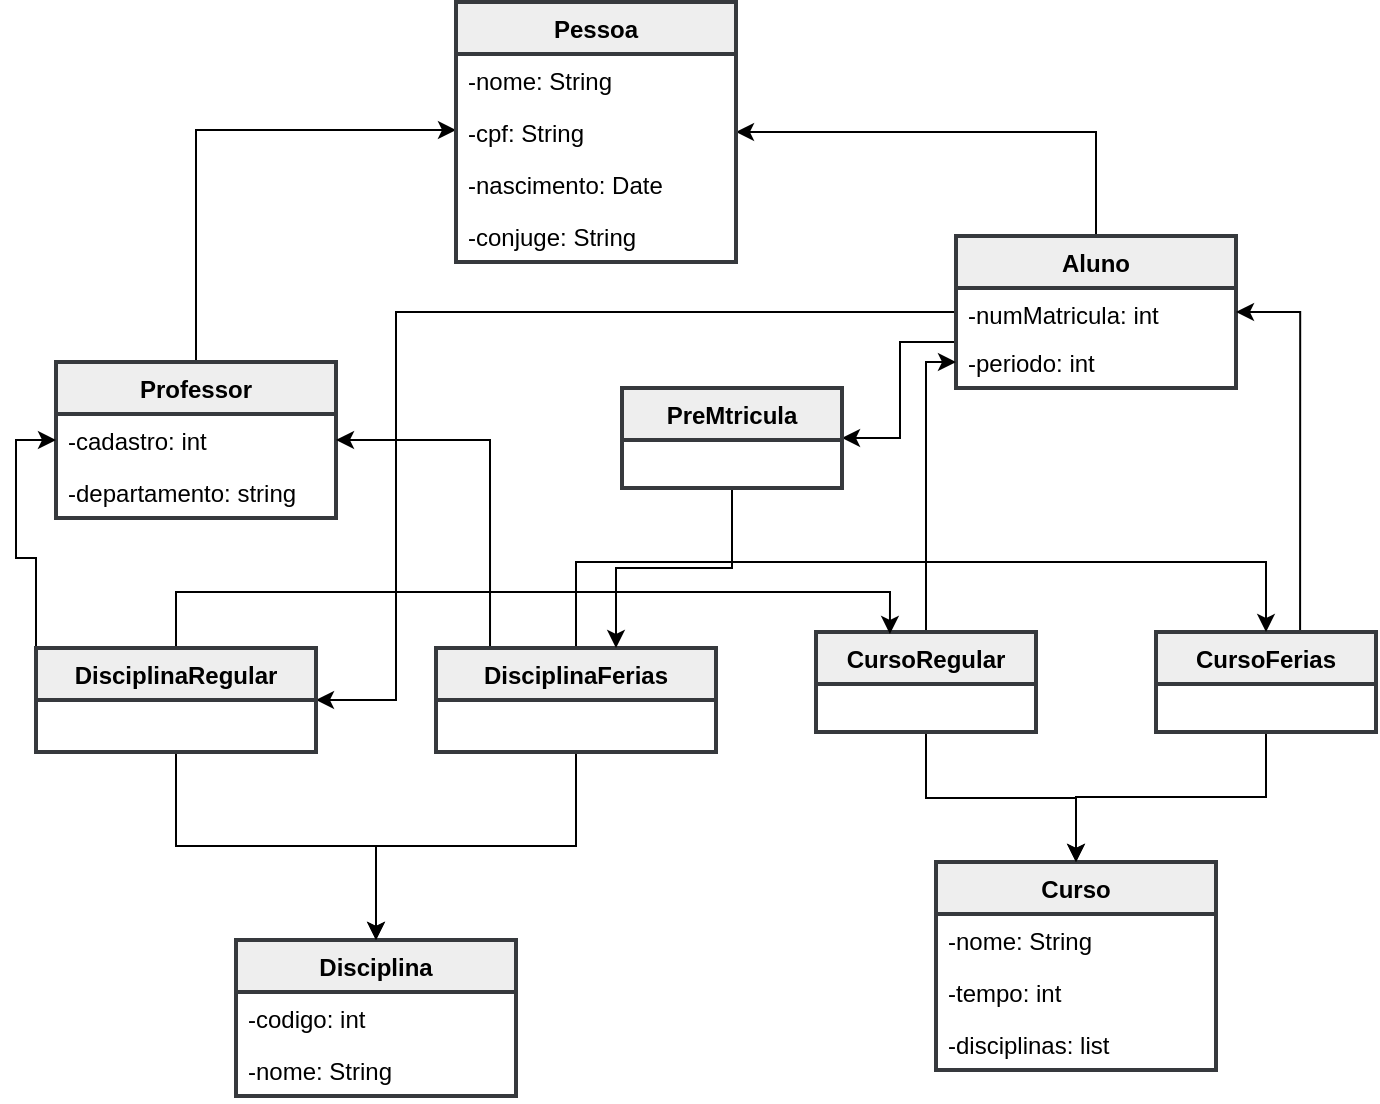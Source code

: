 <mxfile version="10.6.3" type="device"><diagram id="-8iwzy2ZUvf5nMvo5EFF" name="Page-1"><mxGraphModel dx="840" dy="484" grid="1" gridSize="10" guides="1" tooltips="1" connect="0" arrows="1" fold="1" page="1" pageScale="1" pageWidth="827" pageHeight="1169" math="0" shadow="0"><root><mxCell id="0"/><mxCell id="1" parent="0"/><mxCell id="f40OJxHIqpnGcaHtB4lI-94" value="" style="edgeStyle=orthogonalEdgeStyle;rounded=0;orthogonalLoop=1;jettySize=auto;html=1;entryX=0;entryY=0.462;entryDx=0;entryDy=0;entryPerimeter=0;" edge="1" parent="1" source="f40OJxHIqpnGcaHtB4lI-38" target="f40OJxHIqpnGcaHtB4lI-61"><mxGeometry relative="1" as="geometry"><mxPoint x="290" y="130" as="targetPoint"/></mxGeometry></mxCell><mxCell id="f40OJxHIqpnGcaHtB4lI-38" value="Professor" style="swimlane;fontStyle=1;childLayout=stackLayout;horizontal=1;startSize=26;horizontalStack=0;resizeParent=1;resizeParentMax=0;resizeLast=0;collapsible=1;marginBottom=0;strokeWidth=2;perimeterSpacing=0;shadow=0;rounded=0;comic=0;glass=0;labelBackgroundColor=none;fillColor=#eeeeee;strokeColor=#36393d;" vertex="1" parent="1"><mxGeometry x="130" y="230" width="140" height="78" as="geometry"><mxRectangle x="40" y="80" width="80" height="26" as="alternateBounds"/></mxGeometry></mxCell><mxCell id="f40OJxHIqpnGcaHtB4lI-39" value="-cadastro: int" style="text;strokeColor=none;fillColor=none;align=left;verticalAlign=top;spacingLeft=4;spacingRight=4;overflow=hidden;rotatable=0;points=[[0,0.5],[1,0.5]];portConstraint=eastwest;" vertex="1" parent="f40OJxHIqpnGcaHtB4lI-38"><mxGeometry y="26" width="140" height="26" as="geometry"/></mxCell><mxCell id="f40OJxHIqpnGcaHtB4lI-40" value="-departamento: string" style="text;strokeColor=none;fillColor=none;align=left;verticalAlign=top;spacingLeft=4;spacingRight=4;overflow=hidden;rotatable=0;points=[[0,0.5],[1,0.5]];portConstraint=eastwest;" vertex="1" parent="f40OJxHIqpnGcaHtB4lI-38"><mxGeometry y="52" width="140" height="26" as="geometry"/></mxCell><mxCell id="f40OJxHIqpnGcaHtB4lI-88" value="" style="edgeStyle=orthogonalEdgeStyle;rounded=0;orthogonalLoop=1;jettySize=auto;html=1;" edge="1" parent="1" source="f40OJxHIqpnGcaHtB4lI-42" target="f40OJxHIqpnGcaHtB4lI-61"><mxGeometry relative="1" as="geometry"><mxPoint x="510" y="120" as="targetPoint"/></mxGeometry></mxCell><mxCell id="zIU5NcNSRXPGuZb6egwU-2" value="" style="edgeStyle=orthogonalEdgeStyle;rounded=0;orthogonalLoop=1;jettySize=auto;html=1;" edge="1" parent="1" source="f40OJxHIqpnGcaHtB4lI-42" target="f40OJxHIqpnGcaHtB4lI-138"><mxGeometry relative="1" as="geometry"><mxPoint x="500" y="205" as="targetPoint"/><Array as="points"><mxPoint x="552" y="220"/><mxPoint x="552" y="268"/></Array></mxGeometry></mxCell><mxCell id="zIU5NcNSRXPGuZb6egwU-5" value="" style="edgeStyle=orthogonalEdgeStyle;rounded=0;orthogonalLoop=1;jettySize=auto;html=1;" edge="1" parent="1" source="f40OJxHIqpnGcaHtB4lI-42" target="f40OJxHIqpnGcaHtB4lI-127"><mxGeometry relative="1" as="geometry"><mxPoint x="500" y="205" as="targetPoint"/><Array as="points"><mxPoint x="300" y="205"/><mxPoint x="300" y="399"/></Array></mxGeometry></mxCell><mxCell id="f40OJxHIqpnGcaHtB4lI-42" value="Aluno" style="swimlane;fontStyle=1;childLayout=stackLayout;horizontal=1;startSize=26;horizontalStack=0;resizeParent=1;resizeParentMax=0;resizeLast=0;collapsible=1;marginBottom=0;strokeWidth=2;perimeterSpacing=0;shadow=0;rounded=0;comic=0;glass=0;labelBackgroundColor=none;fillColor=#eeeeee;strokeColor=#36393d;" vertex="1" parent="1"><mxGeometry x="580" y="167" width="140" height="76" as="geometry"><mxRectangle x="40" y="80" width="80" height="26" as="alternateBounds"/></mxGeometry></mxCell><mxCell id="f40OJxHIqpnGcaHtB4lI-43" value="-numMatricula: int" style="text;strokeColor=none;fillColor=none;align=left;verticalAlign=top;spacingLeft=4;spacingRight=4;overflow=hidden;rotatable=0;points=[[0,0.5],[1,0.5]];portConstraint=eastwest;" vertex="1" parent="f40OJxHIqpnGcaHtB4lI-42"><mxGeometry y="26" width="140" height="24" as="geometry"/></mxCell><mxCell id="f40OJxHIqpnGcaHtB4lI-44" value="-periodo: int" style="text;strokeColor=none;fillColor=none;align=left;verticalAlign=top;spacingLeft=4;spacingRight=4;overflow=hidden;rotatable=0;points=[[0,0.5],[1,0.5]];portConstraint=eastwest;" vertex="1" parent="f40OJxHIqpnGcaHtB4lI-42"><mxGeometry y="50" width="140" height="26" as="geometry"/></mxCell><mxCell id="f40OJxHIqpnGcaHtB4lI-47" value="Disciplina" style="swimlane;fontStyle=1;childLayout=stackLayout;horizontal=1;startSize=26;horizontalStack=0;resizeParent=1;resizeParentMax=0;resizeLast=0;collapsible=1;marginBottom=0;strokeWidth=2;perimeterSpacing=0;shadow=0;rounded=0;comic=0;glass=0;labelBackgroundColor=none;fillColor=#eeeeee;strokeColor=#36393d;" vertex="1" parent="1"><mxGeometry x="220" y="519" width="140" height="78" as="geometry"><mxRectangle x="40" y="80" width="80" height="26" as="alternateBounds"/></mxGeometry></mxCell><mxCell id="f40OJxHIqpnGcaHtB4lI-48" value="-codigo: int" style="text;strokeColor=none;fillColor=none;align=left;verticalAlign=top;spacingLeft=4;spacingRight=4;overflow=hidden;rotatable=0;points=[[0,0.5],[1,0.5]];portConstraint=eastwest;" vertex="1" parent="f40OJxHIqpnGcaHtB4lI-47"><mxGeometry y="26" width="140" height="26" as="geometry"/></mxCell><mxCell id="f40OJxHIqpnGcaHtB4lI-49" value="-nome: String" style="text;strokeColor=none;fillColor=none;align=left;verticalAlign=top;spacingLeft=4;spacingRight=4;overflow=hidden;rotatable=0;points=[[0,0.5],[1,0.5]];portConstraint=eastwest;" vertex="1" parent="f40OJxHIqpnGcaHtB4lI-47"><mxGeometry y="52" width="140" height="26" as="geometry"/></mxCell><mxCell id="f40OJxHIqpnGcaHtB4lI-55" value="Curso" style="swimlane;fontStyle=1;childLayout=stackLayout;horizontal=1;startSize=26;horizontalStack=0;resizeParent=1;resizeParentMax=0;resizeLast=0;collapsible=1;marginBottom=0;strokeWidth=2;perimeterSpacing=0;shadow=0;rounded=0;comic=0;glass=0;labelBackgroundColor=none;fillColor=#eeeeee;strokeColor=#36393d;" vertex="1" parent="1"><mxGeometry x="570" y="480" width="140" height="104" as="geometry"><mxRectangle x="40" y="80" width="80" height="26" as="alternateBounds"/></mxGeometry></mxCell><mxCell id="f40OJxHIqpnGcaHtB4lI-56" value="-nome: String" style="text;strokeColor=none;fillColor=none;align=left;verticalAlign=top;spacingLeft=4;spacingRight=4;overflow=hidden;rotatable=0;points=[[0,0.5],[1,0.5]];portConstraint=eastwest;" vertex="1" parent="f40OJxHIqpnGcaHtB4lI-55"><mxGeometry y="26" width="140" height="26" as="geometry"/></mxCell><mxCell id="f40OJxHIqpnGcaHtB4lI-57" value="-tempo: int" style="text;strokeColor=none;fillColor=none;align=left;verticalAlign=top;spacingLeft=4;spacingRight=4;overflow=hidden;rotatable=0;points=[[0,0.5],[1,0.5]];portConstraint=eastwest;" vertex="1" parent="f40OJxHIqpnGcaHtB4lI-55"><mxGeometry y="52" width="140" height="26" as="geometry"/></mxCell><mxCell id="f40OJxHIqpnGcaHtB4lI-117" value="-disciplinas: list" style="text;strokeColor=none;fillColor=none;align=left;verticalAlign=top;spacingLeft=4;spacingRight=4;overflow=hidden;rotatable=0;points=[[0,0.5],[1,0.5]];portConstraint=eastwest;" vertex="1" parent="f40OJxHIqpnGcaHtB4lI-55"><mxGeometry y="78" width="140" height="26" as="geometry"/></mxCell><mxCell id="f40OJxHIqpnGcaHtB4lI-59" value="Pessoa" style="swimlane;fontStyle=1;childLayout=stackLayout;horizontal=1;startSize=26;horizontalStack=0;resizeParent=1;resizeParentMax=0;resizeLast=0;collapsible=1;marginBottom=0;strokeWidth=2;perimeterSpacing=0;shadow=0;rounded=0;comic=0;glass=0;labelBackgroundColor=none;fillColor=#eeeeee;strokeColor=#36393d;" vertex="1" parent="1"><mxGeometry x="330" y="50" width="140" height="130" as="geometry"><mxRectangle x="40" y="80" width="80" height="26" as="alternateBounds"/></mxGeometry></mxCell><mxCell id="f40OJxHIqpnGcaHtB4lI-60" value="-nome: String" style="text;strokeColor=none;fillColor=none;align=left;verticalAlign=top;spacingLeft=4;spacingRight=4;overflow=hidden;rotatable=0;points=[[0,0.5],[1,0.5]];portConstraint=eastwest;" vertex="1" parent="f40OJxHIqpnGcaHtB4lI-59"><mxGeometry y="26" width="140" height="26" as="geometry"/></mxCell><mxCell id="f40OJxHIqpnGcaHtB4lI-61" value="-cpf: String" style="text;strokeColor=none;fillColor=none;align=left;verticalAlign=top;spacingLeft=4;spacingRight=4;overflow=hidden;rotatable=0;points=[[0,0.5],[1,0.5]];portConstraint=eastwest;" vertex="1" parent="f40OJxHIqpnGcaHtB4lI-59"><mxGeometry y="52" width="140" height="26" as="geometry"/></mxCell><mxCell id="f40OJxHIqpnGcaHtB4lI-62" value="-nascimento: Date" style="text;strokeColor=none;fillColor=none;align=left;verticalAlign=top;spacingLeft=4;spacingRight=4;overflow=hidden;rotatable=0;points=[[0,0.5],[1,0.5]];portConstraint=eastwest;" vertex="1" parent="f40OJxHIqpnGcaHtB4lI-59"><mxGeometry y="78" width="140" height="26" as="geometry"/></mxCell><mxCell id="f40OJxHIqpnGcaHtB4lI-68" value="-conjuge: String" style="text;strokeColor=none;fillColor=none;align=left;verticalAlign=top;spacingLeft=4;spacingRight=4;overflow=hidden;rotatable=0;points=[[0,0.5],[1,0.5]];portConstraint=eastwest;" vertex="1" parent="f40OJxHIqpnGcaHtB4lI-59"><mxGeometry y="104" width="140" height="26" as="geometry"/></mxCell><mxCell id="f40OJxHIqpnGcaHtB4lI-116" value="" style="edgeStyle=orthogonalEdgeStyle;rounded=0;orthogonalLoop=1;jettySize=auto;html=1;" edge="1" parent="1" source="f40OJxHIqpnGcaHtB4lI-107" target="f40OJxHIqpnGcaHtB4lI-55"><mxGeometry relative="1" as="geometry"><mxPoint x="735" y="493" as="targetPoint"/></mxGeometry></mxCell><mxCell id="f40OJxHIqpnGcaHtB4lI-118" value="" style="edgeStyle=orthogonalEdgeStyle;rounded=0;orthogonalLoop=1;jettySize=auto;html=1;exitX=0.655;exitY=0.02;exitDx=0;exitDy=0;exitPerimeter=0;" edge="1" parent="1" source="f40OJxHIqpnGcaHtB4lI-107" target="f40OJxHIqpnGcaHtB4lI-43"><mxGeometry relative="1" as="geometry"><mxPoint x="735" y="285" as="targetPoint"/></mxGeometry></mxCell><mxCell id="f40OJxHIqpnGcaHtB4lI-107" value="CursoFerias" style="swimlane;fontStyle=1;childLayout=stackLayout;horizontal=1;startSize=26;horizontalStack=0;resizeParent=1;resizeParentMax=0;resizeLast=0;collapsible=1;marginBottom=0;strokeWidth=2;perimeterSpacing=0;shadow=0;rounded=0;comic=0;glass=0;labelBackgroundColor=none;fillColor=#eeeeee;strokeColor=#36393d;" vertex="1" parent="1"><mxGeometry x="680" y="365" width="110" height="50" as="geometry"><mxRectangle x="40" y="80" width="80" height="26" as="alternateBounds"/></mxGeometry></mxCell><mxCell id="f40OJxHIqpnGcaHtB4lI-113" value="" style="edgeStyle=orthogonalEdgeStyle;rounded=0;orthogonalLoop=1;jettySize=auto;html=1;" edge="1" parent="1" source="f40OJxHIqpnGcaHtB4lI-110" target="f40OJxHIqpnGcaHtB4lI-55"><mxGeometry relative="1" as="geometry"><mxPoint x="565" y="495" as="targetPoint"/><Array as="points"><mxPoint x="565" y="448"/><mxPoint x="640" y="448"/></Array></mxGeometry></mxCell><mxCell id="f40OJxHIqpnGcaHtB4lI-119" value="" style="edgeStyle=orthogonalEdgeStyle;rounded=0;orthogonalLoop=1;jettySize=auto;html=1;" edge="1" parent="1" source="f40OJxHIqpnGcaHtB4lI-110" target="f40OJxHIqpnGcaHtB4lI-44"><mxGeometry relative="1" as="geometry"><Array as="points"><mxPoint x="565" y="300"/><mxPoint x="565" y="300"/></Array></mxGeometry></mxCell><mxCell id="f40OJxHIqpnGcaHtB4lI-110" value="CursoRegular" style="swimlane;fontStyle=1;childLayout=stackLayout;horizontal=1;startSize=26;horizontalStack=0;resizeParent=1;resizeParentMax=0;resizeLast=0;collapsible=1;marginBottom=0;strokeWidth=2;perimeterSpacing=0;shadow=0;rounded=0;comic=0;glass=0;labelBackgroundColor=none;fillColor=#eeeeee;strokeColor=#36393d;" vertex="1" parent="1"><mxGeometry x="510" y="365" width="110" height="50" as="geometry"><mxRectangle x="40" y="80" width="80" height="26" as="alternateBounds"/></mxGeometry></mxCell><mxCell id="f40OJxHIqpnGcaHtB4lI-132" value="" style="edgeStyle=orthogonalEdgeStyle;rounded=0;orthogonalLoop=1;jettySize=auto;html=1;" edge="1" parent="1" source="f40OJxHIqpnGcaHtB4lI-124" target="f40OJxHIqpnGcaHtB4lI-47"><mxGeometry relative="1" as="geometry"><mxPoint x="390" y="505" as="targetPoint"/></mxGeometry></mxCell><mxCell id="f40OJxHIqpnGcaHtB4lI-133" value="" style="edgeStyle=orthogonalEdgeStyle;rounded=0;orthogonalLoop=1;jettySize=auto;html=1;" edge="1" parent="1" source="f40OJxHIqpnGcaHtB4lI-124" target="f40OJxHIqpnGcaHtB4lI-107"><mxGeometry relative="1" as="geometry"><mxPoint x="390" y="293" as="targetPoint"/><Array as="points"><mxPoint x="390" y="330"/><mxPoint x="735" y="330"/></Array></mxGeometry></mxCell><mxCell id="f40OJxHIqpnGcaHtB4lI-137" value="" style="edgeStyle=orthogonalEdgeStyle;rounded=0;orthogonalLoop=1;jettySize=auto;html=1;exitX=0.193;exitY=-0.019;exitDx=0;exitDy=0;exitPerimeter=0;" edge="1" parent="1" source="f40OJxHIqpnGcaHtB4lI-124" target="f40OJxHIqpnGcaHtB4lI-39"><mxGeometry relative="1" as="geometry"><mxPoint x="390" y="293" as="targetPoint"/><mxPoint x="380" y="380" as="sourcePoint"/><Array as="points"><mxPoint x="347" y="269"/></Array></mxGeometry></mxCell><mxCell id="f40OJxHIqpnGcaHtB4lI-124" value="DisciplinaFerias" style="swimlane;fontStyle=1;childLayout=stackLayout;horizontal=1;startSize=26;horizontalStack=0;resizeParent=1;resizeParentMax=0;resizeLast=0;collapsible=1;marginBottom=0;strokeWidth=2;perimeterSpacing=0;shadow=0;rounded=0;comic=0;glass=0;labelBackgroundColor=none;fillColor=#eeeeee;strokeColor=#36393d;" vertex="1" parent="1"><mxGeometry x="320" y="373" width="140" height="52" as="geometry"><mxRectangle x="40" y="80" width="80" height="26" as="alternateBounds"/></mxGeometry></mxCell><mxCell id="f40OJxHIqpnGcaHtB4lI-131" value="" style="edgeStyle=orthogonalEdgeStyle;rounded=0;orthogonalLoop=1;jettySize=auto;html=1;" edge="1" parent="1" source="f40OJxHIqpnGcaHtB4lI-127" target="f40OJxHIqpnGcaHtB4lI-47"><mxGeometry relative="1" as="geometry"><mxPoint x="190" y="505" as="targetPoint"/></mxGeometry></mxCell><mxCell id="f40OJxHIqpnGcaHtB4lI-134" value="" style="edgeStyle=orthogonalEdgeStyle;rounded=0;orthogonalLoop=1;jettySize=auto;html=1;entryX=0.336;entryY=0.02;entryDx=0;entryDy=0;entryPerimeter=0;" edge="1" parent="1" source="f40OJxHIqpnGcaHtB4lI-127" target="f40OJxHIqpnGcaHtB4lI-110"><mxGeometry relative="1" as="geometry"><mxPoint x="190" y="293" as="targetPoint"/><Array as="points"><mxPoint x="190" y="345"/><mxPoint x="547" y="345"/></Array></mxGeometry></mxCell><mxCell id="f40OJxHIqpnGcaHtB4lI-141" value="" style="edgeStyle=orthogonalEdgeStyle;rounded=0;orthogonalLoop=1;jettySize=auto;html=1;" edge="1" parent="1" source="f40OJxHIqpnGcaHtB4lI-127" target="f40OJxHIqpnGcaHtB4lI-39"><mxGeometry relative="1" as="geometry"><mxPoint x="40" y="399" as="targetPoint"/><Array as="points"><mxPoint x="120" y="328"/><mxPoint x="110" y="328"/><mxPoint x="110" y="269"/></Array></mxGeometry></mxCell><mxCell id="f40OJxHIqpnGcaHtB4lI-127" value="DisciplinaRegular" style="swimlane;fontStyle=1;childLayout=stackLayout;horizontal=1;startSize=26;horizontalStack=0;resizeParent=1;resizeParentMax=0;resizeLast=0;collapsible=1;marginBottom=0;strokeWidth=2;perimeterSpacing=0;shadow=0;rounded=0;comic=0;glass=0;labelBackgroundColor=none;fillColor=#eeeeee;strokeColor=#36393d;" vertex="1" parent="1"><mxGeometry x="120" y="373" width="140" height="52" as="geometry"><mxRectangle x="40" y="80" width="80" height="26" as="alternateBounds"/></mxGeometry></mxCell><mxCell id="zIU5NcNSRXPGuZb6egwU-3" value="" style="edgeStyle=orthogonalEdgeStyle;rounded=0;orthogonalLoop=1;jettySize=auto;html=1;" edge="1" parent="1" source="f40OJxHIqpnGcaHtB4lI-138" target="f40OJxHIqpnGcaHtB4lI-124"><mxGeometry relative="1" as="geometry"><mxPoint x="468" y="373" as="targetPoint"/><Array as="points"><mxPoint x="468" y="333"/><mxPoint x="410" y="333"/></Array></mxGeometry></mxCell><mxCell id="f40OJxHIqpnGcaHtB4lI-138" value="PreMtricula" style="swimlane;fontStyle=1;childLayout=stackLayout;horizontal=1;startSize=26;horizontalStack=0;resizeParent=1;resizeParentMax=0;resizeLast=0;collapsible=1;marginBottom=0;strokeWidth=2;perimeterSpacing=0;shadow=0;rounded=0;comic=0;glass=0;labelBackgroundColor=none;fillColor=#eeeeee;strokeColor=#36393d;" vertex="1" parent="1"><mxGeometry x="413" y="243" width="110" height="50" as="geometry"><mxRectangle x="40" y="80" width="80" height="26" as="alternateBounds"/></mxGeometry></mxCell></root></mxGraphModel></diagram><diagram id="ninQUdX93iDAgwqNqdMG" name="Page-2"><mxGraphModel dx="1320" dy="514" grid="1" gridSize="10" guides="1" tooltips="1" connect="1" arrows="1" fold="1" page="1" pageScale="1" pageWidth="827" pageHeight="1169" math="0" shadow="0"><root><mxCell id="cfqiJ_h38gKNkdo0X45m-0"/><mxCell id="cfqiJ_h38gKNkdo0X45m-1" parent="cfqiJ_h38gKNkdo0X45m-0"/></root></mxGraphModel></diagram></mxfile>